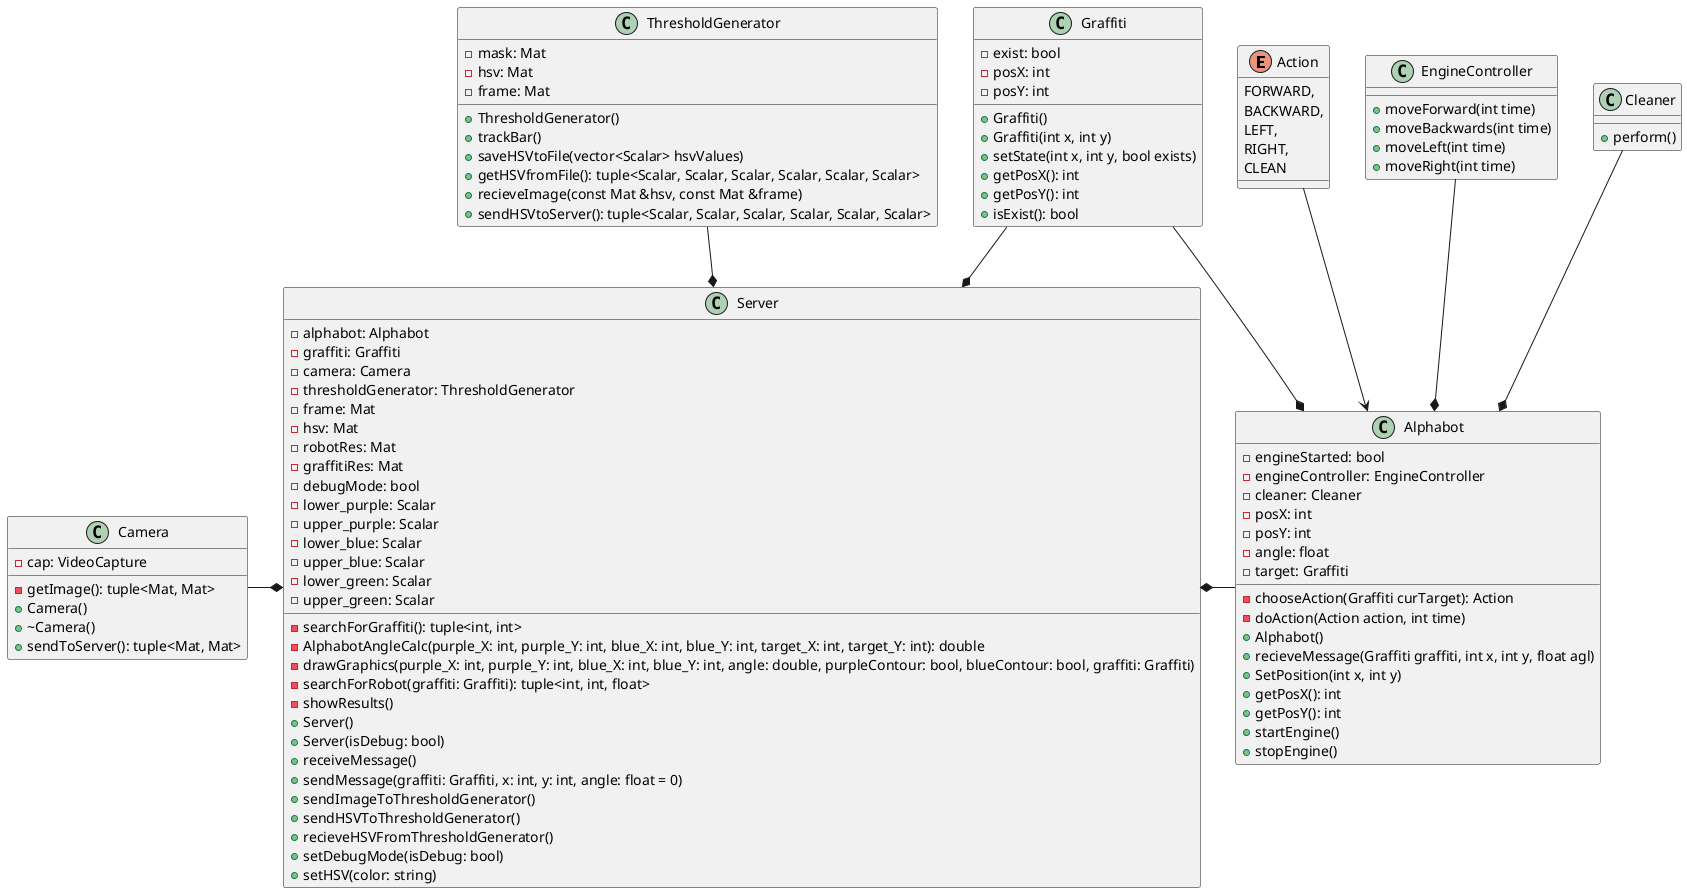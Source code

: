 @startuml Alphabot

enum Action {
    FORWARD,
    BACKWARD,
    LEFT,
    RIGHT,
    CLEAN
}

class EngineController {
    + moveForward(int time)
    + moveBackwards(int time)
    + moveLeft(int time)
    + moveRight(int time)
}

class Cleaner {
    + perform()
}

class Camera {
    - cap: VideoCapture
    - getImage(): tuple<Mat, Mat>
    + Camera()
    + ~Camera()
    + sendToServer(): tuple<Mat, Mat>
}

class Graffiti {
    - exist: bool
    - posX: int
    - posY: int
    + Graffiti()
    + Graffiti(int x, int y)
    + setState(int x, int y, bool exists)
    + getPosX(): int
    + getPosY(): int
    + isExist(): bool
}

class Alphabot {
    - engineStarted: bool
    - engineController: EngineController
    - cleaner: Cleaner
    - posX: int
    - posY: int
    - angle: float
    - target: Graffiti
    - chooseAction(Graffiti curTarget): Action
    - doAction(Action action, int time)
    + Alphabot()
    + recieveMessage(Graffiti graffiti, int x, int y, float agl)
    + SetPosition(int x, int y)
    + getPosX(): int
    + getPosY(): int
    + startEngine()
    + stopEngine()
}

class ThresholdGenerator {
    - mask: Mat
    - hsv: Mat
    - frame: Mat
    + ThresholdGenerator()
    + trackBar()
    + saveHSVtoFile(vector<Scalar> hsvValues)
    + getHSVfromFile(): tuple<Scalar, Scalar, Scalar, Scalar, Scalar, Scalar>
    + recieveImage(const Mat &hsv, const Mat &frame)
    + sendHSVtoServer(): tuple<Scalar, Scalar, Scalar, Scalar, Scalar, Scalar>
}

class Server {
- alphabot: Alphabot
- graffiti: Graffiti
- camera: Camera
- thresholdGenerator: ThresholdGenerator
- frame: Mat
- hsv: Mat
- robotRes: Mat
- graffitiRes: Mat
- debugMode: bool
- lower_purple: Scalar
- upper_purple: Scalar
- lower_blue: Scalar
- upper_blue: Scalar
- lower_green: Scalar
- upper_green: Scalar
- searchForGraffiti(): tuple<int, int>
- AlphabotAngleCalc(purple_X: int, purple_Y: int, blue_X: int, blue_Y: int, target_X: int, target_Y: int): double
- drawGraphics(purple_X: int, purple_Y: int, blue_X: int, blue_Y: int, angle: double, purpleContour: bool, blueContour: bool, graffiti: Graffiti)
- searchForRobot(graffiti: Graffiti): tuple<int, int, float>
- showResults()
+ Server()
+ Server(isDebug: bool)
+ receiveMessage()
+ sendMessage(graffiti: Graffiti, x: int, y: int, angle: float = 0)
+ sendImageToThresholdGenerator()
+ sendHSVToThresholdGenerator()
+ recieveHSVFromThresholdGenerator()
+ setDebugMode(isDebug: bool)
+ setHSV(color: string)

}

EngineController --* Alphabot
Cleaner --* Alphabot
Graffiti --* Alphabot
Action --> Alphabot
Graffiti --* Server
ThresholdGenerator --* Server
Camera -* Server
Server *- Alphabot
@enduml